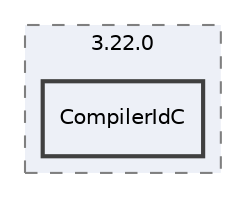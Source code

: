 digraph "build/CMakeFiles/3.22.0/CompilerIdC"
{
 // LATEX_PDF_SIZE
  edge [fontname="Helvetica",fontsize="10",labelfontname="Helvetica",labelfontsize="10"];
  node [fontname="Helvetica",fontsize="10",shape=record];
  compound=true
  subgraph clusterdir_bec3f3859f8e778909bcb2c684269737 {
    graph [ bgcolor="#edf0f7", pencolor="grey50", style="filled,dashed,", label="3.22.0", fontname="Helvetica", fontsize="10", URL="dir_bec3f3859f8e778909bcb2c684269737.html"]
  dir_e03eae1937d3e0c1eaf366ffb0c7c75f [shape=box, label="CompilerIdC", style="filled,bold,", fillcolor="#edf0f7", color="grey25", URL="dir_e03eae1937d3e0c1eaf366ffb0c7c75f.html"];
  }
}
